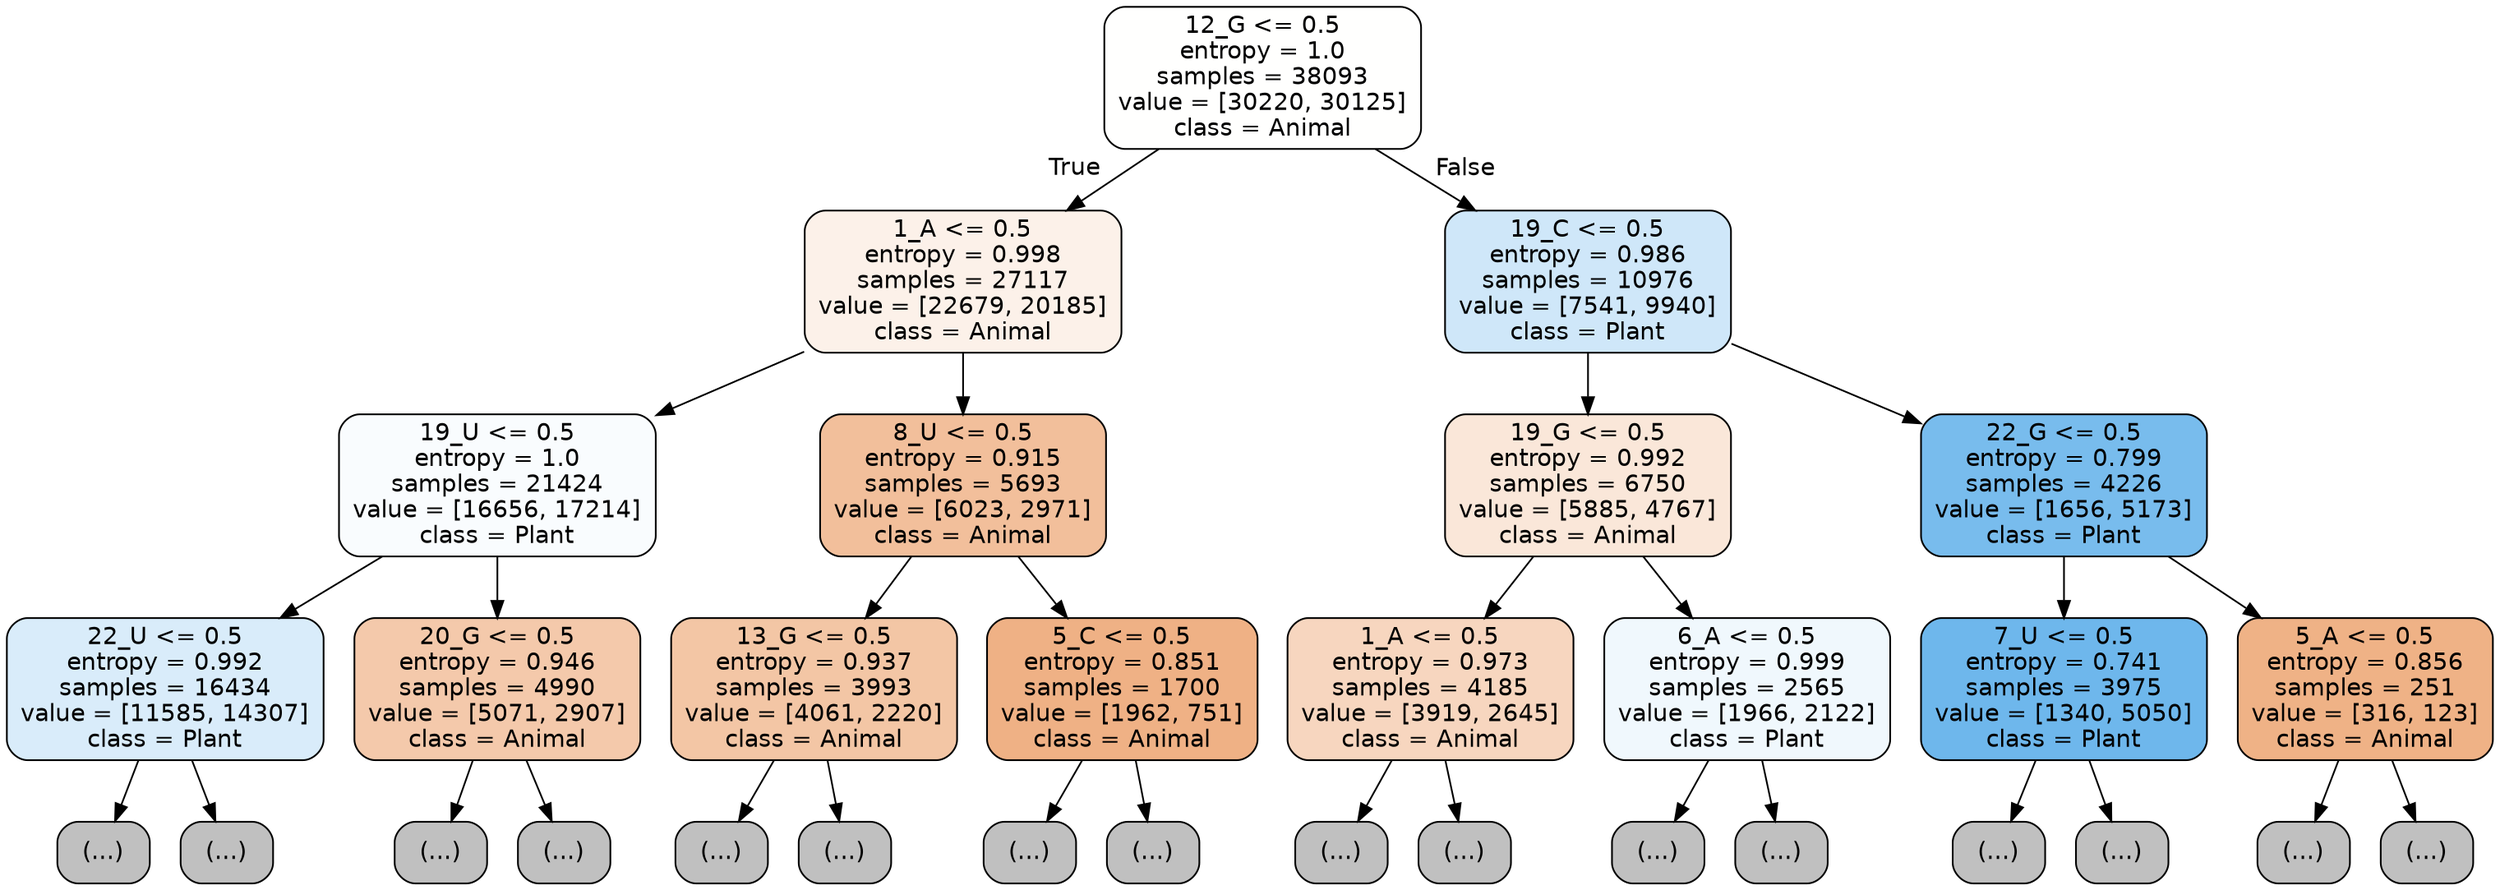 digraph Tree {
node [shape=box, style="filled, rounded", color="black", fontname="helvetica"] ;
edge [fontname="helvetica"] ;
0 [label="12_G <= 0.5\nentropy = 1.0\nsamples = 38093\nvalue = [30220, 30125]\nclass = Animal", fillcolor="#fffffe"] ;
1 [label="1_A <= 0.5\nentropy = 0.998\nsamples = 27117\nvalue = [22679, 20185]\nclass = Animal", fillcolor="#fcf1e9"] ;
0 -> 1 [labeldistance=2.5, labelangle=45, headlabel="True"] ;
2 [label="19_U <= 0.5\nentropy = 1.0\nsamples = 21424\nvalue = [16656, 17214]\nclass = Plant", fillcolor="#f9fcfe"] ;
1 -> 2 ;
3 [label="22_U <= 0.5\nentropy = 0.992\nsamples = 16434\nvalue = [11585, 14307]\nclass = Plant", fillcolor="#d9ecfa"] ;
2 -> 3 ;
4 [label="(...)", fillcolor="#C0C0C0"] ;
3 -> 4 ;
6217 [label="(...)", fillcolor="#C0C0C0"] ;
3 -> 6217 ;
7062 [label="20_G <= 0.5\nentropy = 0.946\nsamples = 4990\nvalue = [5071, 2907]\nclass = Animal", fillcolor="#f4c9ab"] ;
2 -> 7062 ;
7063 [label="(...)", fillcolor="#C0C0C0"] ;
7062 -> 7063 ;
8732 [label="(...)", fillcolor="#C0C0C0"] ;
7062 -> 8732 ;
9431 [label="8_U <= 0.5\nentropy = 0.915\nsamples = 5693\nvalue = [6023, 2971]\nclass = Animal", fillcolor="#f2bf9b"] ;
1 -> 9431 ;
9432 [label="13_G <= 0.5\nentropy = 0.937\nsamples = 3993\nvalue = [4061, 2220]\nclass = Animal", fillcolor="#f3c6a5"] ;
9431 -> 9432 ;
9433 [label="(...)", fillcolor="#C0C0C0"] ;
9432 -> 9433 ;
10958 [label="(...)", fillcolor="#C0C0C0"] ;
9432 -> 10958 ;
11577 [label="5_C <= 0.5\nentropy = 0.851\nsamples = 1700\nvalue = [1962, 751]\nclass = Animal", fillcolor="#efb185"] ;
9431 -> 11577 ;
11578 [label="(...)", fillcolor="#C0C0C0"] ;
11577 -> 11578 ;
12211 [label="(...)", fillcolor="#C0C0C0"] ;
11577 -> 12211 ;
12386 [label="19_C <= 0.5\nentropy = 0.986\nsamples = 10976\nvalue = [7541, 9940]\nclass = Plant", fillcolor="#cfe7f9"] ;
0 -> 12386 [labeldistance=2.5, labelangle=-45, headlabel="False"] ;
12387 [label="19_G <= 0.5\nentropy = 0.992\nsamples = 6750\nvalue = [5885, 4767]\nclass = Animal", fillcolor="#fae7d9"] ;
12386 -> 12387 ;
12388 [label="1_A <= 0.5\nentropy = 0.973\nsamples = 4185\nvalue = [3919, 2645]\nclass = Animal", fillcolor="#f7d6bf"] ;
12387 -> 12388 ;
12389 [label="(...)", fillcolor="#C0C0C0"] ;
12388 -> 12389 ;
14050 [label="(...)", fillcolor="#C0C0C0"] ;
12388 -> 14050 ;
14583 [label="6_A <= 0.5\nentropy = 0.999\nsamples = 2565\nvalue = [1966, 2122]\nclass = Plant", fillcolor="#f0f8fd"] ;
12387 -> 14583 ;
14584 [label="(...)", fillcolor="#C0C0C0"] ;
14583 -> 14584 ;
15441 [label="(...)", fillcolor="#C0C0C0"] ;
14583 -> 15441 ;
15712 [label="22_G <= 0.5\nentropy = 0.799\nsamples = 4226\nvalue = [1656, 5173]\nclass = Plant", fillcolor="#78bced"] ;
12386 -> 15712 ;
15713 [label="7_U <= 0.5\nentropy = 0.741\nsamples = 3975\nvalue = [1340, 5050]\nclass = Plant", fillcolor="#6eb7ec"] ;
15712 -> 15713 ;
15714 [label="(...)", fillcolor="#C0C0C0"] ;
15713 -> 15714 ;
16425 [label="(...)", fillcolor="#C0C0C0"] ;
15713 -> 16425 ;
16702 [label="5_A <= 0.5\nentropy = 0.856\nsamples = 251\nvalue = [316, 123]\nclass = Animal", fillcolor="#efb286"] ;
15712 -> 16702 ;
16703 [label="(...)", fillcolor="#C0C0C0"] ;
16702 -> 16703 ;
16806 [label="(...)", fillcolor="#C0C0C0"] ;
16702 -> 16806 ;
}